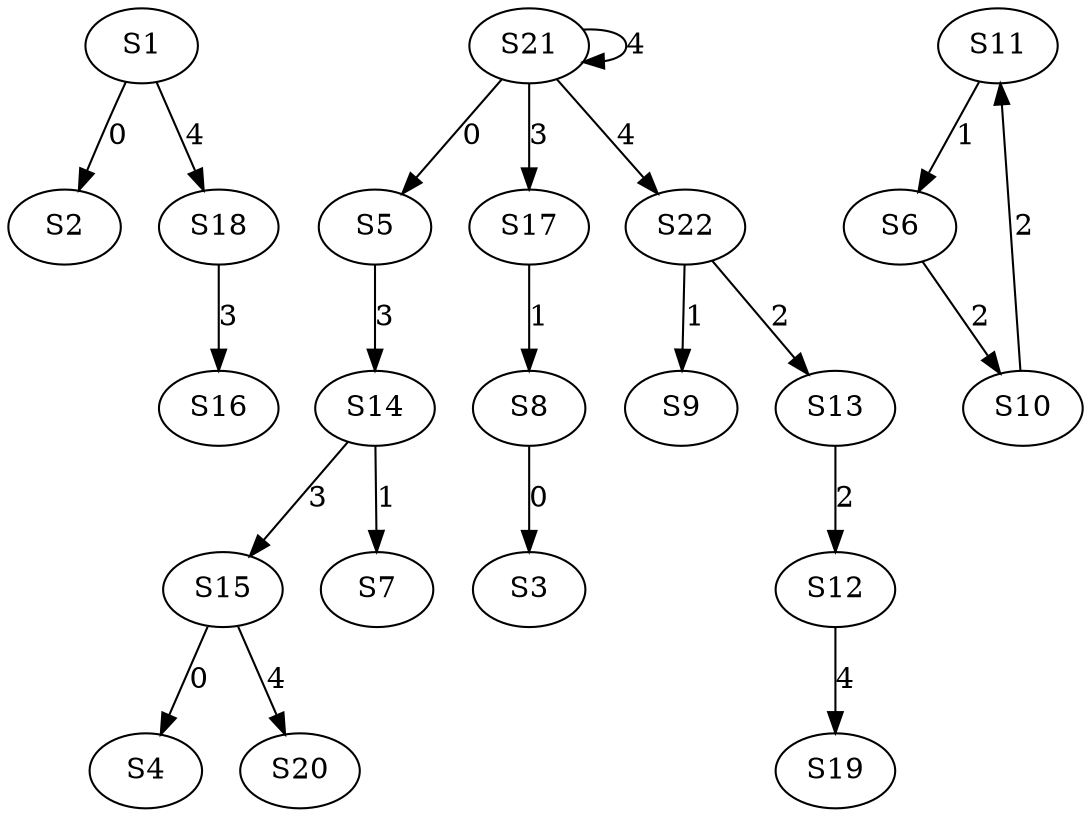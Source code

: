 strict digraph {
	S1 -> S2 [ label = 0 ];
	S8 -> S3 [ label = 0 ];
	S15 -> S4 [ label = 0 ];
	S21 -> S5 [ label = 0 ];
	S11 -> S6 [ label = 1 ];
	S14 -> S7 [ label = 1 ];
	S17 -> S8 [ label = 1 ];
	S22 -> S9 [ label = 1 ];
	S6 -> S10 [ label = 2 ];
	S10 -> S11 [ label = 2 ];
	S13 -> S12 [ label = 2 ];
	S22 -> S13 [ label = 2 ];
	S5 -> S14 [ label = 3 ];
	S14 -> S15 [ label = 3 ];
	S18 -> S16 [ label = 3 ];
	S21 -> S17 [ label = 3 ];
	S1 -> S18 [ label = 4 ];
	S12 -> S19 [ label = 4 ];
	S15 -> S20 [ label = 4 ];
	S21 -> S21 [ label = 4 ];
	S21 -> S22 [ label = 4 ];
}